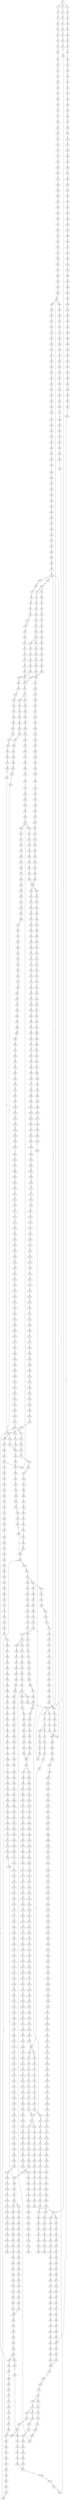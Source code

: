 strict digraph  {
	S0 -> S1 [ label = C ];
	S0 -> S2 [ label = G ];
	S0 -> S3 [ label = T ];
	S1 -> S4 [ label = T ];
	S2 -> S5 [ label = T ];
	S3 -> S6 [ label = T ];
	S4 -> S7 [ label = T ];
	S5 -> S8 [ label = C ];
	S6 -> S9 [ label = C ];
	S7 -> S10 [ label = T ];
	S8 -> S11 [ label = C ];
	S9 -> S12 [ label = C ];
	S10 -> S13 [ label = T ];
	S11 -> S14 [ label = T ];
	S12 -> S15 [ label = T ];
	S13 -> S16 [ label = T ];
	S14 -> S17 [ label = T ];
	S15 -> S18 [ label = T ];
	S16 -> S19 [ label = G ];
	S17 -> S20 [ label = G ];
	S18 -> S21 [ label = A ];
	S19 -> S22 [ label = A ];
	S20 -> S23 [ label = A ];
	S21 -> S24 [ label = A ];
	S22 -> S25 [ label = A ];
	S23 -> S26 [ label = A ];
	S24 -> S27 [ label = A ];
	S25 -> S28 [ label = C ];
	S26 -> S29 [ label = C ];
	S27 -> S30 [ label = C ];
	S28 -> S31 [ label = A ];
	S29 -> S32 [ label = T ];
	S29 -> S33 [ label = A ];
	S30 -> S34 [ label = A ];
	S31 -> S35 [ label = G ];
	S32 -> S36 [ label = T ];
	S33 -> S37 [ label = G ];
	S34 -> S38 [ label = G ];
	S35 -> S39 [ label = T ];
	S36 -> S40 [ label = C ];
	S37 -> S41 [ label = G ];
	S38 -> S42 [ label = G ];
	S39 -> S43 [ label = T ];
	S40 -> S44 [ label = A ];
	S41 -> S45 [ label = G ];
	S41 -> S46 [ label = T ];
	S42 -> S47 [ label = T ];
	S43 -> S48 [ label = G ];
	S44 -> S49 [ label = A ];
	S45 -> S50 [ label = T ];
	S46 -> S51 [ label = C ];
	S47 -> S52 [ label = C ];
	S48 -> S53 [ label = A ];
	S49 -> S54 [ label = C ];
	S50 -> S55 [ label = C ];
	S51 -> S56 [ label = C ];
	S52 -> S57 [ label = T ];
	S53 -> S58 [ label = C ];
	S54 -> S59 [ label = C ];
	S54 -> S60 [ label = T ];
	S55 -> S61 [ label = C ];
	S56 -> S62 [ label = C ];
	S57 -> S63 [ label = C ];
	S58 -> S64 [ label = T ];
	S59 -> S65 [ label = G ];
	S60 -> S66 [ label = G ];
	S61 -> S67 [ label = G ];
	S62 -> S68 [ label = T ];
	S63 -> S69 [ label = T ];
	S64 -> S70 [ label = G ];
	S65 -> S71 [ label = G ];
	S66 -> S72 [ label = G ];
	S66 -> S73 [ label = C ];
	S67 -> S74 [ label = C ];
	S68 -> S75 [ label = T ];
	S69 -> S76 [ label = C ];
	S70 -> S77 [ label = T ];
	S71 -> S78 [ label = C ];
	S72 -> S79 [ label = C ];
	S73 -> S80 [ label = C ];
	S74 -> S81 [ label = C ];
	S75 -> S82 [ label = C ];
	S76 -> S83 [ label = C ];
	S77 -> S84 [ label = A ];
	S78 -> S85 [ label = C ];
	S79 -> S86 [ label = C ];
	S80 -> S87 [ label = C ];
	S81 -> S88 [ label = G ];
	S82 -> S89 [ label = T ];
	S82 -> S90 [ label = G ];
	S83 -> S91 [ label = G ];
	S84 -> S92 [ label = C ];
	S85 -> S93 [ label = C ];
	S86 -> S94 [ label = C ];
	S87 -> S95 [ label = T ];
	S88 -> S96 [ label = C ];
	S88 -> S97 [ label = G ];
	S89 -> S98 [ label = C ];
	S90 -> S99 [ label = C ];
	S91 -> S100 [ label = T ];
	S92 -> S101 [ label = A ];
	S93 -> S102 [ label = A ];
	S94 -> S103 [ label = A ];
	S95 -> S104 [ label = A ];
	S96 -> S105 [ label = A ];
	S97 -> S106 [ label = A ];
	S98 -> S107 [ label = G ];
	S99 -> S108 [ label = A ];
	S100 -> S109 [ label = A ];
	S101 -> S110 [ label = C ];
	S102 -> S111 [ label = G ];
	S103 -> S112 [ label = G ];
	S104 -> S113 [ label = G ];
	S105 -> S114 [ label = C ];
	S106 -> S115 [ label = A ];
	S107 -> S116 [ label = T ];
	S108 -> S117 [ label = C ];
	S109 -> S118 [ label = C ];
	S110 -> S119 [ label = T ];
	S111 -> S120 [ label = T ];
	S112 -> S121 [ label = G ];
	S113 -> S122 [ label = G ];
	S114 -> S123 [ label = G ];
	S115 -> S124 [ label = C ];
	S116 -> S125 [ label = A ];
	S117 -> S126 [ label = G ];
	S118 -> S127 [ label = A ];
	S119 -> S128 [ label = T ];
	S120 -> S129 [ label = T ];
	S121 -> S130 [ label = T ];
	S122 -> S131 [ label = T ];
	S123 -> S132 [ label = C ];
	S124 -> S133 [ label = T ];
	S125 -> S134 [ label = C ];
	S126 -> S135 [ label = T ];
	S127 -> S136 [ label = T ];
	S128 -> S137 [ label = G ];
	S129 -> S138 [ label = G ];
	S130 -> S139 [ label = G ];
	S131 -> S140 [ label = G ];
	S132 -> S141 [ label = G ];
	S133 -> S142 [ label = G ];
	S134 -> S143 [ label = G ];
	S135 -> S144 [ label = G ];
	S136 -> S145 [ label = G ];
	S137 -> S146 [ label = G ];
	S138 -> S147 [ label = T ];
	S139 -> S148 [ label = C ];
	S139 -> S149 [ label = G ];
	S140 -> S150 [ label = T ];
	S141 -> S151 [ label = C ];
	S142 -> S152 [ label = C ];
	S143 -> S153 [ label = G ];
	S144 -> S154 [ label = G ];
	S145 -> S155 [ label = G ];
	S146 -> S156 [ label = A ];
	S147 -> S157 [ label = G ];
	S148 -> S158 [ label = G ];
	S149 -> S159 [ label = G ];
	S150 -> S160 [ label = G ];
	S151 -> S161 [ label = A ];
	S152 -> S162 [ label = A ];
	S153 -> S163 [ label = C ];
	S154 -> S164 [ label = C ];
	S155 -> S165 [ label = C ];
	S156 -> S166 [ label = G ];
	S157 -> S167 [ label = C ];
	S158 -> S168 [ label = C ];
	S159 -> S169 [ label = C ];
	S160 -> S170 [ label = C ];
	S161 -> S171 [ label = G ];
	S162 -> S172 [ label = A ];
	S163 -> S173 [ label = T ];
	S164 -> S174 [ label = G ];
	S165 -> S175 [ label = G ];
	S166 -> S176 [ label = A ];
	S167 -> S177 [ label = G ];
	S168 -> S178 [ label = G ];
	S169 -> S179 [ label = T ];
	S170 -> S180 [ label = G ];
	S171 -> S181 [ label = C ];
	S172 -> S182 [ label = C ];
	S173 -> S183 [ label = A ];
	S174 -> S184 [ label = T ];
	S175 -> S185 [ label = C ];
	S176 -> S186 [ label = C ];
	S177 -> S187 [ label = T ];
	S178 -> S188 [ label = T ];
	S179 -> S189 [ label = T ];
	S180 -> S190 [ label = T ];
	S181 -> S191 [ label = C ];
	S182 -> S192 [ label = C ];
	S183 -> S193 [ label = C ];
	S184 -> S194 [ label = C ];
	S185 -> S195 [ label = C ];
	S186 -> S196 [ label = C ];
	S187 -> S197 [ label = C ];
	S188 -> S198 [ label = C ];
	S189 -> S199 [ label = C ];
	S190 -> S200 [ label = C ];
	S191 -> S201 [ label = G ];
	S192 -> S202 [ label = A ];
	S193 -> S203 [ label = T ];
	S194 -> S204 [ label = C ];
	S195 -> S205 [ label = C ];
	S196 -> S206 [ label = C ];
	S197 -> S207 [ label = G ];
	S198 -> S208 [ label = G ];
	S199 -> S209 [ label = G ];
	S200 -> S210 [ label = G ];
	S201 -> S211 [ label = G ];
	S202 -> S212 [ label = G ];
	S203 -> S213 [ label = G ];
	S204 -> S214 [ label = C ];
	S205 -> S215 [ label = C ];
	S206 -> S216 [ label = C ];
	S207 -> S217 [ label = A ];
	S208 -> S218 [ label = T ];
	S209 -> S219 [ label = A ];
	S210 -> S217 [ label = A ];
	S211 -> S220 [ label = C ];
	S211 -> S221 [ label = T ];
	S212 -> S222 [ label = A ];
	S213 -> S223 [ label = G ];
	S214 -> S224 [ label = C ];
	S215 -> S225 [ label = C ];
	S216 -> S226 [ label = C ];
	S217 -> S227 [ label = A ];
	S218 -> S228 [ label = G ];
	S219 -> S229 [ label = A ];
	S220 -> S230 [ label = A ];
	S221 -> S231 [ label = G ];
	S222 -> S232 [ label = A ];
	S223 -> S233 [ label = T ];
	S224 -> S234 [ label = A ];
	S225 -> S235 [ label = A ];
	S226 -> S236 [ label = C ];
	S227 -> S237 [ label = C ];
	S228 -> S238 [ label = C ];
	S229 -> S239 [ label = C ];
	S230 -> S240 [ label = C ];
	S231 -> S241 [ label = G ];
	S232 -> S242 [ label = C ];
	S233 -> S243 [ label = G ];
	S234 -> S244 [ label = C ];
	S235 -> S245 [ label = C ];
	S236 -> S246 [ label = T ];
	S237 -> S247 [ label = C ];
	S237 -> S248 [ label = A ];
	S238 -> S249 [ label = A ];
	S239 -> S250 [ label = A ];
	S240 -> S251 [ label = T ];
	S241 -> S252 [ label = A ];
	S242 -> S253 [ label = A ];
	S243 -> S254 [ label = C ];
	S244 -> S255 [ label = T ];
	S245 -> S256 [ label = T ];
	S246 -> S257 [ label = T ];
	S247 -> S258 [ label = T ];
	S248 -> S259 [ label = C ];
	S249 -> S260 [ label = T ];
	S250 -> S261 [ label = C ];
	S251 -> S262 [ label = T ];
	S252 -> S263 [ label = A ];
	S253 -> S264 [ label = G ];
	S254 -> S265 [ label = T ];
	S255 -> S266 [ label = T ];
	S256 -> S267 [ label = T ];
	S257 -> S268 [ label = C ];
	S258 -> S269 [ label = T ];
	S259 -> S270 [ label = C ];
	S260 -> S271 [ label = C ];
	S261 -> S272 [ label = G ];
	S262 -> S273 [ label = C ];
	S263 -> S274 [ label = G ];
	S264 -> S275 [ label = C ];
	S265 -> S276 [ label = A ];
	S266 -> S277 [ label = G ];
	S267 -> S278 [ label = T ];
	S268 -> S279 [ label = A ];
	S269 -> S280 [ label = C ];
	S270 -> S281 [ label = C ];
	S271 -> S282 [ label = C ];
	S272 -> S283 [ label = C ];
	S273 -> S284 [ label = A ];
	S274 -> S285 [ label = A ];
	S275 -> S286 [ label = C ];
	S276 -> S287 [ label = C ];
	S277 -> S288 [ label = A ];
	S278 -> S289 [ label = A ];
	S279 -> S290 [ label = G ];
	S280 -> S291 [ label = G ];
	S281 -> S292 [ label = G ];
	S282 -> S293 [ label = G ];
	S283 -> S294 [ label = G ];
	S284 -> S295 [ label = G ];
	S285 -> S296 [ label = A ];
	S286 -> S297 [ label = G ];
	S287 -> S298 [ label = T ];
	S288 -> S299 [ label = G ];
	S289 -> S300 [ label = G ];
	S290 -> S301 [ label = A ];
	S291 -> S302 [ label = T ];
	S292 -> S303 [ label = T ];
	S293 -> S304 [ label = C ];
	S294 -> S305 [ label = C ];
	S295 -> S306 [ label = C ];
	S296 -> S307 [ label = C ];
	S297 -> S308 [ label = T ];
	S298 -> S309 [ label = G ];
	S299 -> S310 [ label = C ];
	S300 -> S311 [ label = C ];
	S301 -> S312 [ label = G ];
	S302 -> S313 [ label = A ];
	S303 -> S314 [ label = A ];
	S304 -> S315 [ label = A ];
	S305 -> S316 [ label = A ];
	S306 -> S317 [ label = C ];
	S307 -> S318 [ label = G ];
	S308 -> S319 [ label = C ];
	S309 -> S320 [ label = T ];
	S310 -> S321 [ label = C ];
	S311 -> S322 [ label = C ];
	S312 -> S323 [ label = G ];
	S313 -> S324 [ label = C ];
	S314 -> S325 [ label = C ];
	S315 -> S326 [ label = C ];
	S316 -> S327 [ label = C ];
	S317 -> S328 [ label = G ];
	S318 -> S329 [ label = G ];
	S319 -> S330 [ label = C ];
	S320 -> S331 [ label = A ];
	S321 -> S332 [ label = G ];
	S322 -> S333 [ label = G ];
	S323 -> S334 [ label = T ];
	S324 -> S335 [ label = T ];
	S325 -> S336 [ label = G ];
	S326 -> S337 [ label = G ];
	S327 -> S338 [ label = G ];
	S328 -> S339 [ label = C ];
	S329 -> S340 [ label = C ];
	S330 -> S341 [ label = T ];
	S331 -> S342 [ label = A ];
	S332 -> S343 [ label = C ];
	S333 -> S344 [ label = T ];
	S334 -> S345 [ label = C ];
	S335 -> S346 [ label = T ];
	S336 -> S347 [ label = T ];
	S337 -> S348 [ label = T ];
	S338 -> S349 [ label = T ];
	S339 -> S350 [ label = C ];
	S340 -> S351 [ label = A ];
	S341 -> S352 [ label = C ];
	S342 -> S353 [ label = C ];
	S343 -> S354 [ label = C ];
	S344 -> S355 [ label = C ];
	S345 -> S356 [ label = C ];
	S346 -> S357 [ label = C ];
	S347 -> S358 [ label = C ];
	S348 -> S359 [ label = C ];
	S349 -> S360 [ label = C ];
	S350 -> S361 [ label = C ];
	S351 -> S362 [ label = C ];
	S352 -> S363 [ label = T ];
	S353 -> S364 [ label = A ];
	S354 -> S365 [ label = C ];
	S355 -> S366 [ label = C ];
	S356 -> S367 [ label = C ];
	S357 -> S368 [ label = A ];
	S358 -> S369 [ label = C ];
	S359 -> S370 [ label = G ];
	S360 -> S371 [ label = C ];
	S361 -> S372 [ label = C ];
	S362 -> S373 [ label = C ];
	S362 -> S374 [ label = T ];
	S363 -> S375 [ label = G ];
	S364 -> S376 [ label = C ];
	S365 -> S377 [ label = C ];
	S366 -> S378 [ label = C ];
	S367 -> S379 [ label = T ];
	S368 -> S380 [ label = A ];
	S369 -> S381 [ label = A ];
	S370 -> S382 [ label = A ];
	S371 -> S383 [ label = A ];
	S372 -> S384 [ label = T ];
	S373 -> S385 [ label = G ];
	S374 -> S386 [ label = G ];
	S375 -> S387 [ label = T ];
	S376 -> S388 [ label = A ];
	S377 -> S384 [ label = T ];
	S378 -> S389 [ label = A ];
	S379 -> S390 [ label = T ];
	S380 -> S391 [ label = G ];
	S381 -> S392 [ label = G ];
	S382 -> S393 [ label = G ];
	S383 -> S394 [ label = G ];
	S384 -> S395 [ label = T ];
	S384 -> S396 [ label = C ];
	S385 -> S397 [ label = G ];
	S386 -> S398 [ label = G ];
	S387 -> S399 [ label = C ];
	S388 -> S400 [ label = C ];
	S389 -> S401 [ label = C ];
	S390 -> S82 [ label = C ];
	S391 -> S402 [ label = C ];
	S392 -> S403 [ label = C ];
	S393 -> S404 [ label = C ];
	S394 -> S405 [ label = C ];
	S395 -> S406 [ label = C ];
	S396 -> S407 [ label = C ];
	S397 -> S408 [ label = G ];
	S398 -> S409 [ label = G ];
	S399 -> S410 [ label = G ];
	S400 -> S411 [ label = G ];
	S401 -> S412 [ label = C ];
	S402 -> S413 [ label = G ];
	S403 -> S414 [ label = G ];
	S404 -> S415 [ label = G ];
	S405 -> S416 [ label = T ];
	S405 -> S414 [ label = G ];
	S406 -> S417 [ label = A ];
	S407 -> S418 [ label = A ];
	S408 -> S419 [ label = A ];
	S409 -> S420 [ label = A ];
	S410 -> S421 [ label = T ];
	S411 -> S422 [ label = C ];
	S412 -> S423 [ label = A ];
	S413 -> S424 [ label = A ];
	S414 -> S425 [ label = A ];
	S415 -> S426 [ label = A ];
	S416 -> S427 [ label = T ];
	S417 -> S428 [ label = C ];
	S418 -> S429 [ label = C ];
	S419 -> S430 [ label = A ];
	S420 -> S431 [ label = A ];
	S421 -> S432 [ label = G ];
	S422 -> S433 [ label = T ];
	S423 -> S434 [ label = C ];
	S424 -> S435 [ label = G ];
	S425 -> S436 [ label = G ];
	S426 -> S437 [ label = G ];
	S427 -> S438 [ label = C ];
	S428 -> S439 [ label = G ];
	S429 -> S440 [ label = C ];
	S430 -> S441 [ label = T ];
	S431 -> S442 [ label = C ];
	S432 -> S443 [ label = G ];
	S433 -> S444 [ label = C ];
	S434 -> S445 [ label = C ];
	S435 -> S446 [ label = T ];
	S436 -> S447 [ label = T ];
	S437 -> S448 [ label = T ];
	S438 -> S449 [ label = A ];
	S439 -> S450 [ label = C ];
	S440 -> S451 [ label = C ];
	S441 -> S452 [ label = T ];
	S442 -> S453 [ label = T ];
	S443 -> S454 [ label = T ];
	S444 -> S455 [ label = C ];
	S445 -> S456 [ label = G ];
	S446 -> S457 [ label = C ];
	S447 -> S458 [ label = C ];
	S448 -> S459 [ label = C ];
	S449 -> S460 [ label = C ];
	S450 -> S461 [ label = T ];
	S451 -> S462 [ label = G ];
	S452 -> S463 [ label = G ];
	S453 -> S464 [ label = G ];
	S454 -> S465 [ label = A ];
	S455 -> S466 [ label = T ];
	S456 -> S467 [ label = A ];
	S457 -> S468 [ label = C ];
	S458 -> S469 [ label = C ];
	S458 -> S470 [ label = T ];
	S459 -> S471 [ label = G ];
	S460 -> S472 [ label = G ];
	S461 -> S473 [ label = C ];
	S462 -> S474 [ label = C ];
	S463 -> S475 [ label = A ];
	S464 -> S476 [ label = G ];
	S466 -> S477 [ label = A ];
	S467 -> S478 [ label = T ];
	S468 -> S479 [ label = C ];
	S469 -> S479 [ label = C ];
	S470 -> S480 [ label = C ];
	S471 -> S481 [ label = A ];
	S472 -> S482 [ label = C ];
	S473 -> S483 [ label = C ];
	S474 -> S484 [ label = C ];
	S475 -> S485 [ label = A ];
	S476 -> S486 [ label = A ];
	S477 -> S487 [ label = G ];
	S478 -> S488 [ label = C ];
	S479 -> S489 [ label = T ];
	S479 -> S490 [ label = G ];
	S480 -> S491 [ label = G ];
	S481 -> S492 [ label = A ];
	S482 -> S493 [ label = C ];
	S483 -> S494 [ label = G ];
	S484 -> S495 [ label = G ];
	S485 -> S496 [ label = C ];
	S486 -> S497 [ label = C ];
	S487 -> S498 [ label = A ];
	S488 -> S499 [ label = G ];
	S489 -> S500 [ label = C ];
	S490 -> S501 [ label = C ];
	S491 -> S502 [ label = T ];
	S492 -> S503 [ label = C ];
	S493 -> S504 [ label = C ];
	S494 -> S505 [ label = G ];
	S495 -> S506 [ label = G ];
	S496 -> S507 [ label = C ];
	S497 -> S508 [ label = C ];
	S498 -> S509 [ label = A ];
	S499 -> S510 [ label = G ];
	S500 -> S511 [ label = C ];
	S501 -> S512 [ label = C ];
	S502 -> S513 [ label = C ];
	S503 -> S514 [ label = C ];
	S504 -> S515 [ label = T ];
	S505 -> S516 [ label = T ];
	S506 -> S517 [ label = T ];
	S507 -> S518 [ label = C ];
	S508 -> S519 [ label = C ];
	S509 -> S520 [ label = C ];
	S510 -> S521 [ label = T ];
	S511 -> S522 [ label = G ];
	S512 -> S523 [ label = T ];
	S513 -> S524 [ label = T ];
	S514 -> S525 [ label = T ];
	S515 -> S526 [ label = T ];
	S516 -> S527 [ label = T ];
	S517 -> S528 [ label = C ];
	S518 -> S529 [ label = G ];
	S519 -> S530 [ label = G ];
	S520 -> S531 [ label = T ];
	S521 -> S532 [ label = T ];
	S522 -> S533 [ label = G ];
	S523 -> S534 [ label = G ];
	S524 -> S535 [ label = G ];
	S525 -> S536 [ label = G ];
	S526 -> S537 [ label = C ];
	S527 -> S538 [ label = G ];
	S528 -> S539 [ label = C ];
	S529 -> S540 [ label = T ];
	S530 -> S541 [ label = T ];
	S531 -> S542 [ label = T ];
	S532 -> S543 [ label = C ];
	S533 -> S544 [ label = T ];
	S534 -> S545 [ label = T ];
	S535 -> S546 [ label = T ];
	S536 -> S547 [ label = T ];
	S537 -> S548 [ label = A ];
	S538 -> S549 [ label = C ];
	S539 -> S550 [ label = C ];
	S540 -> S551 [ label = C ];
	S541 -> S552 [ label = C ];
	S542 -> S553 [ label = C ];
	S543 -> S554 [ label = C ];
	S544 -> S555 [ label = C ];
	S545 -> S556 [ label = C ];
	S546 -> S557 [ label = T ];
	S547 -> S558 [ label = C ];
	S548 -> S559 [ label = T ];
	S549 -> S560 [ label = A ];
	S550 -> S561 [ label = A ];
	S551 -> S562 [ label = T ];
	S552 -> S563 [ label = T ];
	S553 -> S564 [ label = A ];
	S554 -> S565 [ label = A ];
	S555 -> S566 [ label = T ];
	S556 -> S567 [ label = G ];
	S557 -> S568 [ label = C ];
	S558 -> S569 [ label = G ];
	S559 -> S570 [ label = C ];
	S560 -> S571 [ label = C ];
	S561 -> S572 [ label = G ];
	S562 -> S573 [ label = C ];
	S563 -> S574 [ label = C ];
	S564 -> S575 [ label = A ];
	S565 -> S576 [ label = G ];
	S566 -> S577 [ label = G ];
	S567 -> S578 [ label = C ];
	S568 -> S579 [ label = C ];
	S569 -> S580 [ label = C ];
	S570 -> S581 [ label = C ];
	S571 -> S582 [ label = T ];
	S572 -> S583 [ label = T ];
	S573 -> S584 [ label = G ];
	S574 -> S584 [ label = G ];
	S575 -> S54 [ label = C ];
	S576 -> S585 [ label = T ];
	S577 -> S586 [ label = G ];
	S578 -> S587 [ label = G ];
	S579 -> S588 [ label = G ];
	S580 -> S589 [ label = G ];
	S581 -> S590 [ label = A ];
	S582 -> S591 [ label = G ];
	S583 -> S592 [ label = G ];
	S584 -> S593 [ label = G ];
	S585 -> S594 [ label = G ];
	S586 -> S595 [ label = A ];
	S587 -> S596 [ label = C ];
	S588 -> S597 [ label = T ];
	S589 -> S596 [ label = C ];
	S590 -> S598 [ label = G ];
	S591 -> S599 [ label = G ];
	S592 -> S600 [ label = G ];
	S593 -> S601 [ label = C ];
	S594 -> S602 [ label = G ];
	S595 -> S603 [ label = G ];
	S596 -> S604 [ label = G ];
	S596 -> S605 [ label = A ];
	S597 -> S606 [ label = G ];
	S598 -> S607 [ label = A ];
	S599 -> S608 [ label = T ];
	S600 -> S609 [ label = T ];
	S601 -> S610 [ label = A ];
	S602 -> S611 [ label = T ];
	S603 -> S612 [ label = G ];
	S604 -> S613 [ label = A ];
	S605 -> S614 [ label = A ];
	S606 -> S615 [ label = G ];
	S607 -> S616 [ label = A ];
	S608 -> S617 [ label = C ];
	S609 -> S618 [ label = C ];
	S610 -> S619 [ label = C ];
	S611 -> S620 [ label = C ];
	S612 -> S621 [ label = G ];
	S613 -> S622 [ label = G ];
	S614 -> S623 [ label = C ];
	S615 -> S624 [ label = C ];
	S616 -> S625 [ label = C ];
	S617 -> S626 [ label = G ];
	S618 -> S627 [ label = G ];
	S619 -> S628 [ label = C ];
	S620 -> S627 [ label = G ];
	S621 -> S629 [ label = T ];
	S622 -> S630 [ label = C ];
	S623 -> S631 [ label = C ];
	S624 -> S632 [ label = C ];
	S625 -> S633 [ label = C ];
	S626 -> S634 [ label = T ];
	S627 -> S635 [ label = T ];
	S628 -> S636 [ label = G ];
	S629 -> S637 [ label = G ];
	S630 -> S638 [ label = A ];
	S631 -> S639 [ label = C ];
	S632 -> S640 [ label = C ];
	S633 -> S641 [ label = A ];
	S633 -> S642 [ label = G ];
	S634 -> S643 [ label = C ];
	S635 -> S644 [ label = C ];
	S636 -> S645 [ label = A ];
	S637 -> S646 [ label = T ];
	S638 -> S647 [ label = G ];
	S639 -> S648 [ label = G ];
	S640 -> S649 [ label = G ];
	S641 -> S650 [ label = G ];
	S641 -> S651 [ label = C ];
	S642 -> S652 [ label = G ];
	S643 -> S653 [ label = C ];
	S644 -> S654 [ label = C ];
	S645 -> S655 [ label = G ];
	S645 -> S656 [ label = A ];
	S646 -> S657 [ label = T ];
	S647 -> S658 [ label = T ];
	S648 -> S659 [ label = T ];
	S649 -> S660 [ label = T ];
	S650 -> S661 [ label = A ];
	S651 -> S662 [ label = C ];
	S652 -> S663 [ label = A ];
	S653 -> S664 [ label = G ];
	S654 -> S664 [ label = G ];
	S655 -> S665 [ label = T ];
	S656 -> S666 [ label = T ];
	S657 -> S667 [ label = C ];
	S658 -> S668 [ label = G ];
	S659 -> S669 [ label = A ];
	S660 -> S670 [ label = C ];
	S661 -> S671 [ label = C ];
	S662 -> S672 [ label = A ];
	S663 -> S673 [ label = C ];
	S664 -> S674 [ label = T ];
	S665 -> S675 [ label = C ];
	S666 -> S676 [ label = G ];
	S667 -> S677 [ label = C ];
	S668 -> S678 [ label = C ];
	S669 -> S679 [ label = C ];
	S670 -> S680 [ label = C ];
	S671 -> S681 [ label = T ];
	S672 -> S682 [ label = C ];
	S673 -> S683 [ label = G ];
	S674 -> S684 [ label = C ];
	S675 -> S685 [ label = C ];
	S676 -> S686 [ label = T ];
	S677 -> S687 [ label = A ];
	S678 -> S688 [ label = A ];
	S679 -> S689 [ label = A ];
	S680 -> S690 [ label = A ];
	S681 -> S691 [ label = C ];
	S682 -> S692 [ label = C ];
	S683 -> S693 [ label = C ];
	S684 -> S694 [ label = A ];
	S685 -> S695 [ label = A ];
	S685 -> S696 [ label = T ];
	S686 -> S697 [ label = A ];
	S687 -> S698 [ label = G ];
	S688 -> S699 [ label = A ];
	S689 -> S700 [ label = G ];
	S690 -> S701 [ label = G ];
	S691 -> S702 [ label = C ];
	S692 -> S703 [ label = C ];
	S693 -> S704 [ label = C ];
	S694 -> S705 [ label = C ];
	S695 -> S706 [ label = G ];
	S696 -> S707 [ label = C ];
	S697 -> S708 [ label = G ];
	S698 -> S709 [ label = C ];
	S699 -> S710 [ label = C ];
	S700 -> S711 [ label = C ];
	S701 -> S712 [ label = T ];
	S702 -> S713 [ label = C ];
	S703 -> S714 [ label = C ];
	S704 -> S715 [ label = C ];
	S705 -> S716 [ label = C ];
	S706 -> S717 [ label = T ];
	S706 -> S718 [ label = C ];
	S707 -> S719 [ label = G ];
	S708 -> S720 [ label = T ];
	S709 -> S721 [ label = A ];
	S710 -> S722 [ label = A ];
	S711 -> S723 [ label = A ];
	S712 -> S724 [ label = A ];
	S713 -> S725 [ label = A ];
	S714 -> S726 [ label = T ];
	S715 -> S727 [ label = A ];
	S716 -> S728 [ label = C ];
	S716 -> S729 [ label = G ];
	S717 -> S730 [ label = A ];
	S718 -> S731 [ label = T ];
	S719 -> S732 [ label = A ];
	S720 -> S733 [ label = T ];
	S721 -> S734 [ label = G ];
	S722 -> S735 [ label = G ];
	S723 -> S736 [ label = G ];
	S724 -> S737 [ label = G ];
	S725 -> S738 [ label = T ];
	S726 -> S739 [ label = T ];
	S727 -> S740 [ label = T ];
	S728 -> S741 [ label = T ];
	S729 -> S742 [ label = A ];
	S730 -> S743 [ label = G ];
	S731 -> S744 [ label = T ];
	S732 -> S745 [ label = A ];
	S733 -> S746 [ label = T ];
	S734 -> S747 [ label = A ];
	S735 -> S748 [ label = C ];
	S736 -> S749 [ label = G ];
	S737 -> S750 [ label = C ];
	S738 -> S751 [ label = C ];
	S739 -> S752 [ label = C ];
	S740 -> S753 [ label = C ];
	S741 -> S754 [ label = G ];
	S742 -> S755 [ label = A ];
	S742 -> S756 [ label = G ];
	S743 -> S757 [ label = G ];
	S744 -> S438 [ label = C ];
	S745 -> S758 [ label = C ];
	S746 -> S759 [ label = C ];
	S747 -> S760 [ label = T ];
	S748 -> S761 [ label = T ];
	S749 -> S762 [ label = T ];
	S750 -> S763 [ label = T ];
	S751 -> S764 [ label = T ];
	S752 -> S765 [ label = C ];
	S752 -> S766 [ label = G ];
	S753 -> S767 [ label = G ];
	S754 -> S768 [ label = T ];
	S755 -> S769 [ label = T ];
	S756 -> S770 [ label = T ];
	S757 -> S771 [ label = G ];
	S758 -> S772 [ label = T ];
	S759 -> S773 [ label = A ];
	S760 -> S774 [ label = A ];
	S761 -> S775 [ label = A ];
	S762 -> S776 [ label = G ];
	S763 -> S777 [ label = C ];
	S764 -> S778 [ label = G ];
	S765 -> S779 [ label = T ];
	S766 -> S780 [ label = A ];
	S767 -> S781 [ label = T ];
	S768 -> S782 [ label = C ];
	S769 -> S783 [ label = C ];
	S770 -> S784 [ label = C ];
	S771 -> S785 [ label = T ];
	S772 -> S786 [ label = T ];
	S773 -> S787 [ label = C ];
	S774 -> S788 [ label = A ];
	S775 -> S789 [ label = C ];
	S776 -> S790 [ label = C ];
	S777 -> S791 [ label = C ];
	S778 -> S792 [ label = C ];
	S779 -> S793 [ label = G ];
	S780 -> S794 [ label = T ];
	S781 -> S795 [ label = C ];
	S782 -> S796 [ label = C ];
	S783 -> S797 [ label = C ];
	S784 -> S685 [ label = C ];
	S785 -> S798 [ label = C ];
	S786 -> S799 [ label = C ];
	S787 -> S800 [ label = T ];
	S788 -> S801 [ label = A ];
	S789 -> S802 [ label = G ];
	S790 -> S803 [ label = A ];
	S791 -> S804 [ label = A ];
	S792 -> S805 [ label = C ];
	S793 -> S806 [ label = T ];
	S794 -> S807 [ label = C ];
	S795 -> S808 [ label = C ];
	S796 -> S809 [ label = T ];
	S797 -> S810 [ label = T ];
	S798 -> S811 [ label = A ];
	S799 -> S812 [ label = A ];
	S800 -> S813 [ label = C ];
	S801 -> S814 [ label = A ];
	S802 -> S815 [ label = A ];
	S803 -> S816 [ label = C ];
	S804 -> S817 [ label = C ];
	S805 -> S818 [ label = A ];
	S806 -> S819 [ label = C ];
	S807 -> S820 [ label = G ];
	S808 -> S821 [ label = T ];
	S809 -> S822 [ label = T ];
	S810 -> S823 [ label = C ];
	S811 -> S824 [ label = C ];
	S812 -> S825 [ label = A ];
	S813 -> S826 [ label = C ];
	S814 -> S827 [ label = A ];
	S815 -> S828 [ label = G ];
	S816 -> S829 [ label = G ];
	S817 -> S830 [ label = C ];
	S818 -> S831 [ label = G ];
	S819 -> S832 [ label = C ];
	S820 -> S833 [ label = T ];
	S821 -> S834 [ label = C ];
	S822 -> S835 [ label = G ];
	S823 -> S836 [ label = G ];
	S824 -> S837 [ label = T ];
	S825 -> S54 [ label = C ];
	S826 -> S838 [ label = T ];
	S827 -> S839 [ label = C ];
	S828 -> S840 [ label = A ];
	S829 -> S841 [ label = C ];
	S830 -> S842 [ label = G ];
	S831 -> S843 [ label = T ];
	S832 -> S844 [ label = T ];
	S833 -> S845 [ label = T ];
	S834 -> S846 [ label = T ];
	S835 -> S847 [ label = A ];
	S835 -> S848 [ label = T ];
	S836 -> S849 [ label = A ];
	S837 -> S850 [ label = C ];
	S838 -> S851 [ label = T ];
	S839 -> S852 [ label = T ];
	S840 -> S853 [ label = A ];
	S841 -> S854 [ label = G ];
	S842 -> S855 [ label = G ];
	S843 -> S856 [ label = C ];
	S844 -> S857 [ label = T ];
	S845 -> S858 [ label = T ];
	S846 -> S859 [ label = T ];
	S847 -> S860 [ label = A ];
	S848 -> S861 [ label = A ];
	S849 -> S862 [ label = A ];
	S850 -> S863 [ label = G ];
	S851 -> S864 [ label = T ];
	S852 -> S865 [ label = T ];
	S853 -> S866 [ label = C ];
	S854 -> S867 [ label = G ];
	S855 -> S868 [ label = A ];
	S856 -> S869 [ label = G ];
	S857 -> S835 [ label = G ];
	S858 -> S870 [ label = G ];
	S859 -> S871 [ label = C ];
	S860 -> S29 [ label = C ];
	S861 -> S872 [ label = G ];
	S862 -> S873 [ label = C ];
	S863 -> S874 [ label = C ];
	S864 -> S875 [ label = C ];
	S865 -> S876 [ label = T ];
	S866 -> S877 [ label = T ];
	S867 -> S878 [ label = T ];
	S868 -> S879 [ label = C ];
	S869 -> S880 [ label = T ];
	S870 -> S881 [ label = T ];
	S871 -> S882 [ label = T ];
	S872 -> S883 [ label = G ];
	S873 -> S772 [ label = T ];
	S874 -> S884 [ label = T ];
	S875 -> S885 [ label = A ];
	S876 -> S886 [ label = G ];
	S877 -> S887 [ label = G ];
	S878 -> S888 [ label = G ];
	S879 -> S889 [ label = G ];
	S880 -> S890 [ label = A ];
	S881 -> S891 [ label = A ];
	S882 -> S892 [ label = C ];
	S883 -> S893 [ label = A ];
	S884 -> S894 [ label = T ];
	S885 -> S895 [ label = T ];
	S886 -> S896 [ label = C ];
	S887 -> S897 [ label = G ];
	S888 -> S898 [ label = C ];
	S889 -> S899 [ label = T ];
	S890 -> S900 [ label = A ];
	S891 -> S901 [ label = G ];
	S892 -> S902 [ label = G ];
	S893 -> S903 [ label = G ];
	S894 -> S904 [ label = C ];
	S895 -> S905 [ label = C ];
	S896 -> S906 [ label = C ];
	S897 -> S907 [ label = C ];
	S898 -> S908 [ label = C ];
	S899 -> S909 [ label = C ];
	S900 -> S910 [ label = G ];
	S901 -> S911 [ label = G ];
	S902 -> S912 [ label = G ];
	S903 -> S913 [ label = A ];
	S904 -> S914 [ label = A ];
	S905 -> S915 [ label = C ];
	S906 -> S916 [ label = G ];
	S907 -> S917 [ label = G ];
	S908 -> S918 [ label = G ];
	S909 -> S919 [ label = G ];
	S910 -> S920 [ label = A ];
	S911 -> S921 [ label = A ];
	S912 -> S922 [ label = A ];
	S913 -> S923 [ label = G ];
	S914 -> S924 [ label = T ];
	S915 -> S925 [ label = A ];
	S916 -> S926 [ label = T ];
	S917 -> S927 [ label = C ];
	S918 -> S928 [ label = C ];
	S919 -> S929 [ label = T ];
	S920 -> S930 [ label = C ];
	S921 -> S931 [ label = A ];
	S922 -> S932 [ label = G ];
	S923 -> S933 [ label = G ];
	S924 -> S934 [ label = C ];
	S925 -> S935 [ label = G ];
	S926 -> S936 [ label = A ];
	S927 -> S937 [ label = A ];
	S928 -> S938 [ label = A ];
	S929 -> S939 [ label = G ];
	S930 -> S940 [ label = G ];
	S931 -> S941 [ label = A ];
	S932 -> S942 [ label = A ];
	S933 -> S943 [ label = T ];
	S934 -> S944 [ label = C ];
	S935 -> S607 [ label = A ];
	S936 -> S945 [ label = G ];
	S937 -> S946 [ label = G ];
	S938 -> S947 [ label = A ];
	S939 -> S948 [ label = A ];
	S940 -> S949 [ label = G ];
	S941 -> S950 [ label = G ];
	S942 -> S951 [ label = G ];
	S943 -> S952 [ label = C ];
	S944 -> S953 [ label = A ];
	S945 -> S954 [ label = C ];
	S946 -> S955 [ label = C ];
	S947 -> S956 [ label = C ];
	S948 -> S957 [ label = C ];
	S949 -> S958 [ label = C ];
	S950 -> S959 [ label = G ];
	S951 -> S960 [ label = G ];
	S952 -> S961 [ label = C ];
	S953 -> S598 [ label = G ];
	S954 -> S962 [ label = C ];
	S955 -> S963 [ label = G ];
	S956 -> S964 [ label = C ];
	S957 -> S965 [ label = C ];
	S958 -> S966 [ label = T ];
	S959 -> S967 [ label = T ];
	S960 -> S968 [ label = T ];
	S961 -> S969 [ label = C ];
	S962 -> S970 [ label = G ];
	S963 -> S971 [ label = G ];
	S964 -> S972 [ label = A ];
	S965 -> S973 [ label = G ];
	S966 -> S974 [ label = C ];
	S967 -> S975 [ label = C ];
	S968 -> S976 [ label = C ];
	S969 -> S977 [ label = A ];
	S969 -> S978 [ label = G ];
	S970 -> S979 [ label = G ];
	S971 -> S980 [ label = G ];
	S972 -> S981 [ label = G ];
	S973 -> S982 [ label = G ];
	S974 -> S983 [ label = T ];
	S975 -> S984 [ label = C ];
	S976 -> S961 [ label = C ];
	S977 -> S985 [ label = G ];
	S978 -> S986 [ label = G ];
	S979 -> S987 [ label = T ];
	S980 -> S988 [ label = T ];
	S981 -> S989 [ label = T ];
	S982 -> S990 [ label = T ];
	S983 -> S991 [ label = C ];
	S984 -> S992 [ label = C ];
	S985 -> S993 [ label = A ];
	S986 -> S994 [ label = A ];
	S987 -> S995 [ label = G ];
	S988 -> S996 [ label = G ];
	S989 -> S997 [ label = C ];
	S990 -> S998 [ label = C ];
	S991 -> S999 [ label = G ];
	S992 -> S1000 [ label = G ];
	S993 -> S1001 [ label = G ];
	S994 -> S1002 [ label = G ];
	S995 -> S1003 [ label = A ];
	S996 -> S1004 [ label = C ];
	S997 -> S1005 [ label = G ];
	S998 -> S1006 [ label = G ];
	S999 -> S1007 [ label = A ];
	S1000 -> S1008 [ label = A ];
	S1001 -> S1009 [ label = C ];
	S1002 -> S1010 [ label = G ];
	S1003 -> S1011 [ label = C ];
	S1004 -> S1012 [ label = C ];
	S1005 -> S1013 [ label = C ];
	S1006 -> S1014 [ label = C ];
	S1007 -> S1015 [ label = A ];
	S1008 -> S1016 [ label = A ];
	S1009 -> S1017 [ label = C ];
	S1010 -> S1018 [ label = C ];
	S1011 -> S1019 [ label = G ];
	S1012 -> S1020 [ label = G ];
	S1013 -> S1021 [ label = G ];
	S1014 -> S1022 [ label = G ];
	S1015 -> S1023 [ label = G ];
	S1016 -> S1024 [ label = G ];
	S1017 -> S1025 [ label = A ];
	S1018 -> S1026 [ label = G ];
	S1019 -> S1027 [ label = T ];
	S1020 -> S1028 [ label = C ];
	S1021 -> S1029 [ label = C ];
	S1022 -> S1030 [ label = T ];
	S1023 -> S1031 [ label = T ];
	S1024 -> S1032 [ label = T ];
	S1025 -> S1033 [ label = C ];
	S1026 -> S1034 [ label = T ];
	S1027 -> S1035 [ label = G ];
	S1028 -> S1036 [ label = C ];
	S1029 -> S1037 [ label = A ];
	S1030 -> S1038 [ label = A ];
	S1031 -> S1039 [ label = C ];
	S1032 -> S1040 [ label = C ];
	S1033 -> S1041 [ label = G ];
	S1034 -> S1042 [ label = G ];
	S1035 -> S1043 [ label = G ];
	S1036 -> S1044 [ label = G ];
	S1037 -> S1045 [ label = G ];
	S1038 -> S1046 [ label = G ];
	S1039 -> S1047 [ label = G ];
	S1040 -> S1048 [ label = G ];
	S1041 -> S1049 [ label = G ];
	S1042 -> S1050 [ label = G ];
	S1043 -> S1051 [ label = G ];
	S1044 -> S1052 [ label = G ];
	S1045 -> S1053 [ label = C ];
	S1046 -> S1054 [ label = C ];
	S1047 -> S1055 [ label = C ];
	S1048 -> S1056 [ label = A ];
	S1049 -> S1057 [ label = T ];
	S1050 -> S1058 [ label = T ];
	S1051 -> S1059 [ label = T ];
	S1052 -> S1060 [ label = T ];
	S1053 -> S1061 [ label = C ];
	S1054 -> S1062 [ label = C ];
	S1055 -> S1063 [ label = G ];
	S1056 -> S1064 [ label = G ];
	S1057 -> S1065 [ label = T ];
	S1058 -> S1066 [ label = A ];
	S1059 -> S1067 [ label = A ];
	S1060 -> S1068 [ label = G ];
	S1061 -> S201 [ label = G ];
	S1062 -> S1069 [ label = G ];
	S1063 -> S1070 [ label = G ];
	S1064 -> S1071 [ label = G ];
	S1065 -> S1072 [ label = A ];
	S1066 -> S1073 [ label = T ];
	S1067 -> S1074 [ label = C ];
	S1068 -> S1075 [ label = G ];
	S1069 -> S1076 [ label = C ];
	S1070 -> S1077 [ label = C ];
	S1071 -> S1078 [ label = T ];
	S1072 -> S1079 [ label = C ];
	S1073 -> S1080 [ label = G ];
	S1074 -> S1081 [ label = T ];
	S1075 -> S1082 [ label = T ];
	S1076 -> S1083 [ label = T ];
	S1077 -> S1084 [ label = T ];
	S1078 -> S1085 [ label = A ];
	S1079 -> S1086 [ label = T ];
	S1080 -> S1087 [ label = A ];
	S1081 -> S1088 [ label = A ];
	S1082 -> S1089 [ label = G ];
	S1083 -> S1090 [ label = G ];
	S1084 -> S1091 [ label = A ];
	S1085 -> S1092 [ label = T ];
	S1086 -> S1093 [ label = G ];
	S1087 -> S1094 [ label = G ];
	S1088 -> S1095 [ label = T ];
	S1089 -> S1096 [ label = G ];
	S1090 -> S1097 [ label = G ];
	S1091 -> S1098 [ label = T ];
	S1092 -> S1099 [ label = A ];
	S1093 -> S1100 [ label = C ];
	S1094 -> S1101 [ label = C ];
	S1095 -> S1102 [ label = T ];
	S1096 -> S1103 [ label = A ];
	S1097 -> S1104 [ label = A ];
	S1098 -> S1105 [ label = A ];
	S1099 -> S1106 [ label = A ];
	S1100 -> S1107 [ label = A ];
	S1101 -> S1108 [ label = G ];
	S1102 -> S1109 [ label = G ];
	S1103 -> S1110 [ label = A ];
	S1104 -> S1111 [ label = A ];
	S1105 -> S1112 [ label = G ];
	S1106 -> S1113 [ label = G ];
	S1107 -> S1114 [ label = G ];
	S1108 -> S1115 [ label = G ];
	S1109 -> S1116 [ label = G ];
	S1110 -> S1117 [ label = C ];
	S1111 -> S1118 [ label = G ];
	S1112 -> S1119 [ label = T ];
	S1113 -> S1120 [ label = T ];
	S1114 -> S1121 [ label = A ];
	S1115 -> S1122 [ label = T ];
	S1116 -> S1123 [ label = A ];
	S1117 -> S1124 [ label = C ];
	S1118 -> S1125 [ label = A ];
	S1119 -> S1126 [ label = A ];
	S1120 -> S1127 [ label = C ];
	S1121 -> S1128 [ label = C ];
	S1122 -> S1129 [ label = C ];
	S1123 -> S1130 [ label = A ];
	S1124 -> S1131 [ label = T ];
	S1125 -> S1132 [ label = A ];
	S1126 -> S1133 [ label = G ];
	S1127 -> S1134 [ label = G ];
	S1128 -> S1135 [ label = G ];
	S1129 -> S1136 [ label = G ];
	S1130 -> S1137 [ label = C ];
	S1131 -> S1138 [ label = C ];
	S1132 -> S1139 [ label = C ];
	S1133 -> S1140 [ label = C ];
	S1134 -> S1141 [ label = T ];
	S1135 -> S1142 [ label = G ];
	S1136 -> S1143 [ label = C ];
	S1137 -> S1144 [ label = G ];
	S1138 -> S1145 [ label = G ];
	S1139 -> S318 [ label = G ];
	S1140 -> S1146 [ label = C ];
	S1141 -> S1147 [ label = G ];
	S1142 -> S1148 [ label = A ];
	S1143 -> S1149 [ label = A ];
	S1144 -> S1150 [ label = G ];
	S1145 -> S1151 [ label = G ];
	S1146 -> S1152 [ label = G ];
	S1147 -> S1153 [ label = G ];
	S1148 -> S1154 [ label = C ];
	S1149 -> S1155 [ label = C ];
	S1150 -> S1156 [ label = T ];
	S1151 -> S1157 [ label = C ];
	S1152 -> S1158 [ label = A ];
	S1153 -> S1159 [ label = T ];
	S1154 -> S1160 [ label = A ];
	S1155 -> S1161 [ label = G ];
	S1156 -> S1162 [ label = A ];
	S1157 -> S1163 [ label = A ];
	S1158 -> S1164 [ label = A ];
	S1159 -> S1165 [ label = A ];
	S1160 -> S1166 [ label = C ];
	S1161 -> S1167 [ label = C ];
	S1162 -> S1168 [ label = C ];
	S1163 -> S1169 [ label = C ];
	S1164 -> S1170 [ label = A ];
	S1165 -> S1171 [ label = C ];
	S1166 -> S1172 [ label = A ];
	S1167 -> S1173 [ label = G ];
	S1168 -> S1174 [ label = G ];
	S1169 -> S1175 [ label = G ];
	S1170 -> S1176 [ label = C ];
	S1171 -> S1177 [ label = C ];
	S1172 -> S1178 [ label = C ];
	S1173 -> S1179 [ label = C ];
	S1174 -> S1180 [ label = A ];
	S1175 -> S1181 [ label = C ];
	S1176 -> S1182 [ label = C ];
	S1177 -> S1183 [ label = G ];
	S1178 -> S1184 [ label = C ];
	S1179 -> S1185 [ label = G ];
	S1180 -> S1186 [ label = A ];
	S1181 -> S1187 [ label = G ];
	S1182 -> S1188 [ label = C ];
	S1183 -> S1189 [ label = G ];
	S1184 -> S1190 [ label = T ];
	S1185 -> S1191 [ label = G ];
	S1186 -> S1192 [ label = G ];
	S1187 -> S1193 [ label = C ];
	S1188 -> S1194 [ label = C ];
	S1189 -> S1195 [ label = T ];
	S1190 -> S1196 [ label = C ];
	S1191 -> S1197 [ label = C ];
	S1192 -> S1198 [ label = A ];
	S1193 -> S1199 [ label = G ];
	S1194 -> S1200 [ label = G ];
	S1195 -> S1201 [ label = G ];
	S1196 -> S1202 [ label = T ];
	S1197 -> S1203 [ label = T ];
	S1198 -> S1204 [ label = A ];
	S1199 -> S1205 [ label = C ];
	S1200 -> S1206 [ label = A ];
	S1201 -> S1207 [ label = G ];
	S1202 -> S1208 [ label = A ];
	S1203 -> S1209 [ label = G ];
	S1204 -> S1210 [ label = G ];
	S1205 -> S1211 [ label = G ];
	S1206 -> S1212 [ label = C ];
	S1207 -> S1213 [ label = T ];
	S1208 -> S1214 [ label = G ];
	S1209 -> S1215 [ label = G ];
	S1210 -> S1216 [ label = T ];
	S1211 -> S1217 [ label = T ];
	S1212 -> S1218 [ label = T ];
	S1213 -> S1219 [ label = T ];
	S1214 -> S1220 [ label = A ];
	S1215 -> S1221 [ label = A ];
	S1216 -> S1222 [ label = G ];
	S1217 -> S1223 [ label = C ];
	S1218 -> S1224 [ label = A ];
	S1219 -> S1225 [ label = A ];
	S1220 -> S1226 [ label = A ];
	S1221 -> S1227 [ label = A ];
	S1222 -> S1228 [ label = T ];
	S1223 -> S1229 [ label = G ];
	S1224 -> S1230 [ label = G ];
	S1225 -> S1231 [ label = G ];
	S1226 -> S1232 [ label = C ];
	S1227 -> S1233 [ label = T ];
	S1228 -> S1234 [ label = C ];
	S1229 -> S1235 [ label = A ];
	S1230 -> S1236 [ label = A ];
	S1231 -> S1237 [ label = A ];
	S1232 -> S1238 [ label = G ];
	S1233 -> S1239 [ label = G ];
	S1234 -> S1240 [ label = C ];
	S1235 -> S1241 [ label = C ];
	S1236 -> S1242 [ label = A ];
	S1237 -> S1243 [ label = A ];
	S1238 -> S1244 [ label = A ];
	S1239 -> S1245 [ label = G ];
	S1240 -> S1246 [ label = T ];
	S1241 -> S1247 [ label = G ];
	S1242 -> S1248 [ label = T ];
	S1243 -> S1249 [ label = G ];
	S1244 -> S1250 [ label = G ];
	S1245 -> S1251 [ label = G ];
	S1246 -> S1252 [ label = G ];
	S1247 -> S1253 [ label = C ];
	S1248 -> S1254 [ label = C ];
	S1249 -> S1255 [ label = G ];
	S1250 -> S1256 [ label = G ];
	S1251 -> S1257 [ label = G ];
	S1252 -> S1258 [ label = G ];
	S1253 -> S1259 [ label = G ];
	S1254 -> S1260 [ label = G ];
	S1255 -> S1261 [ label = G ];
	S1256 -> S1262 [ label = T ];
	S1257 -> S1263 [ label = T ];
	S1258 -> S1264 [ label = C ];
	S1259 -> S1265 [ label = C ];
	S1260 -> S1266 [ label = G ];
	S1261 -> S1267 [ label = G ];
	S1262 -> S1268 [ label = G ];
	S1263 -> S1269 [ label = C ];
	S1264 -> S1270 [ label = C ];
	S1265 -> S1271 [ label = C ];
	S1266 -> S1272 [ label = G ];
	S1267 -> S1273 [ label = G ];
	S1268 -> S1274 [ label = T ];
	S1269 -> S1275 [ label = C ];
	S1270 -> S1276 [ label = T ];
	S1271 -> S1277 [ label = T ];
	S1272 -> S1278 [ label = T ];
	S1273 -> S1279 [ label = T ];
	S1274 -> S1280 [ label = C ];
	S1275 -> S1281 [ label = G ];
	S1276 -> S1282 [ label = G ];
	S1277 -> S1283 [ label = C ];
	S1278 -> S1284 [ label = A ];
	S1279 -> S1285 [ label = C ];
	S1280 -> S1286 [ label = C ];
	S1281 -> S1287 [ label = C ];
	S1282 -> S1288 [ label = G ];
	S1283 -> S1289 [ label = G ];
	S1284 -> S1290 [ label = T ];
	S1285 -> S1291 [ label = C ];
	S1286 -> S1292 [ label = C ];
	S1287 -> S1293 [ label = C ];
	S1288 -> S1294 [ label = G ];
	S1289 -> S1295 [ label = G ];
	S1290 -> S1296 [ label = C ];
	S1291 -> S1297 [ label = G ];
	S1292 -> S1298 [ label = T ];
	S1293 -> S88 [ label = G ];
	S1294 -> S1299 [ label = T ];
	S1295 -> S1300 [ label = G ];
	S1296 -> S1301 [ label = C ];
	S1297 -> S1302 [ label = T ];
	S1298 -> S1303 [ label = G ];
	S1299 -> S1304 [ label = C ];
	S1300 -> S1305 [ label = C ];
	S1301 -> S1306 [ label = C ];
	S1302 -> S1307 [ label = C ];
	S1303 -> S1308 [ label = T ];
	S1304 -> S1309 [ label = C ];
	S1305 -> S1310 [ label = T ];
	S1306 -> S1311 [ label = G ];
	S1307 -> S1312 [ label = G ];
	S1308 -> S1313 [ label = C ];
	S1309 -> S1314 [ label = C ];
	S1310 -> S1315 [ label = C ];
	S1311 -> S1316 [ label = A ];
	S1312 -> S1317 [ label = G ];
	S1313 -> S1318 [ label = C ];
	S1314 -> S1319 [ label = G ];
	S1315 -> S1320 [ label = A ];
	S1316 -> S1321 [ label = A ];
	S1317 -> S1322 [ label = A ];
	S1318 -> S1323 [ label = T ];
	S1319 -> S1324 [ label = A ];
	S1320 -> S1325 [ label = C ];
	S1321 -> S1326 [ label = A ];
	S1322 -> S1327 [ label = A ];
	S1323 -> S1328 [ label = A ];
	S1324 -> S1329 [ label = G ];
	S1325 -> S1330 [ label = G ];
	S1326 -> S1331 [ label = G ];
	S1327 -> S1332 [ label = C ];
	S1328 -> S1333 [ label = C ];
	S1329 -> S1334 [ label = T ];
	S1330 -> S1335 [ label = T ];
	S1331 -> S1336 [ label = T ];
	S1332 -> S1337 [ label = T ];
	S1333 -> S1338 [ label = T ];
	S1334 -> S1339 [ label = C ];
	S1335 -> S1340 [ label = C ];
	S1336 -> S1341 [ label = G ];
	S1337 -> S1342 [ label = A ];
	S1338 -> S1343 [ label = A ];
	S1339 -> S1344 [ label = C ];
	S1340 -> S1345 [ label = C ];
	S1341 -> S1346 [ label = T ];
	S1342 -> S1347 [ label = C ];
	S1343 -> S1348 [ label = C ];
	S1344 -> S1349 [ label = A ];
	S1345 -> S1350 [ label = A ];
	S1346 -> S1351 [ label = C ];
	S1347 -> S1352 [ label = A ];
	S1348 -> S1353 [ label = C ];
	S1349 -> S706 [ label = G ];
	S1350 -> S1354 [ label = G ];
	S1351 -> S1355 [ label = G ];
	S1352 -> S1356 [ label = A ];
	S1353 -> S1357 [ label = A ];
	S1354 -> S405 [ label = C ];
	S1355 -> S1358 [ label = T ];
	S1356 -> S1359 [ label = C ];
	S1357 -> S1360 [ label = G ];
	S1358 -> S1361 [ label = C ];
	S1359 -> S1362 [ label = G ];
	S1360 -> S1363 [ label = G ];
	S1361 -> S1364 [ label = G ];
	S1362 -> S1365 [ label = A ];
	S1363 -> S1366 [ label = A ];
	S1364 -> S1367 [ label = G ];
	S1365 -> S1368 [ label = A ];
	S1366 -> S1369 [ label = G ];
	S1367 -> S1370 [ label = A ];
	S1368 -> S1371 [ label = A ];
	S1369 -> S1372 [ label = A ];
	S1370 -> S1373 [ label = A ];
	S1371 -> S1374 [ label = A ];
	S1372 -> S1375 [ label = G ];
	S1373 -> S1376 [ label = C ];
	S1374 -> S1377 [ label = C ];
	S1375 -> S1378 [ label = T ];
	S1376 -> S1379 [ label = A ];
	S1377 -> S1380 [ label = A ];
	S1378 -> S1381 [ label = C ];
	S1379 -> S1382 [ label = G ];
	S1380 -> S1383 [ label = G ];
	S1381 -> S1384 [ label = A ];
	S1382 -> S1385 [ label = G ];
	S1383 -> S1386 [ label = A ];
	S1384 -> S1387 [ label = G ];
	S1385 -> S1388 [ label = A ];
	S1386 -> S1389 [ label = A ];
	S1387 -> S1390 [ label = G ];
	S1388 -> S1391 [ label = A ];
	S1389 -> S1392 [ label = G ];
	S1390 -> S1393 [ label = A ];
	S1391 -> S1394 [ label = T ];
	S1392 -> S1395 [ label = G ];
	S1393 -> S1396 [ label = C ];
	S1394 -> S1397 [ label = A ];
	S1395 -> S1398 [ label = G ];
	S1396 -> S1399 [ label = C ];
	S1397 -> S1400 [ label = G ];
	S1398 -> S1401 [ label = G ];
	S1399 -> S1402 [ label = A ];
	S1400 -> S1403 [ label = T ];
	S1401 -> S1404 [ label = T ];
	S1402 -> S1405 [ label = G ];
	S1403 -> S1406 [ label = C ];
	S1404 -> S1407 [ label = C ];
	S1405 -> S1408 [ label = T ];
	S1406 -> S1409 [ label = T ];
	S1407 -> S1410 [ label = T ];
	S1408 -> S1411 [ label = C ];
	S1409 -> S1412 [ label = C ];
	S1410 -> S1413 [ label = C ];
	S1411 -> S1414 [ label = T ];
	S1412 -> S1415 [ label = T ];
	S1413 -> S1416 [ label = T ];
	S1414 -> S1417 [ label = C ];
	S1415 -> S1418 [ label = C ];
	S1416 -> S1419 [ label = C ];
	S1417 -> S1420 [ label = T ];
	S1418 -> S1421 [ label = T ];
	S1419 -> S1422 [ label = G ];
	S1420 -> S1423 [ label = G ];
	S1421 -> S1424 [ label = G ];
	S1422 -> S1425 [ label = T ];
	S1423 -> S1426 [ label = T ];
	S1424 -> S1427 [ label = A ];
	S1425 -> S1428 [ label = G ];
	S1426 -> S1429 [ label = A ];
	S1427 -> S1430 [ label = G ];
	S1428 -> S1431 [ label = G ];
	S1430 -> S1432 [ label = T ];
	S1431 -> S1433 [ label = T ];
	S1432 -> S1434 [ label = A ];
	S1433 -> S1435 [ label = A ];
}
